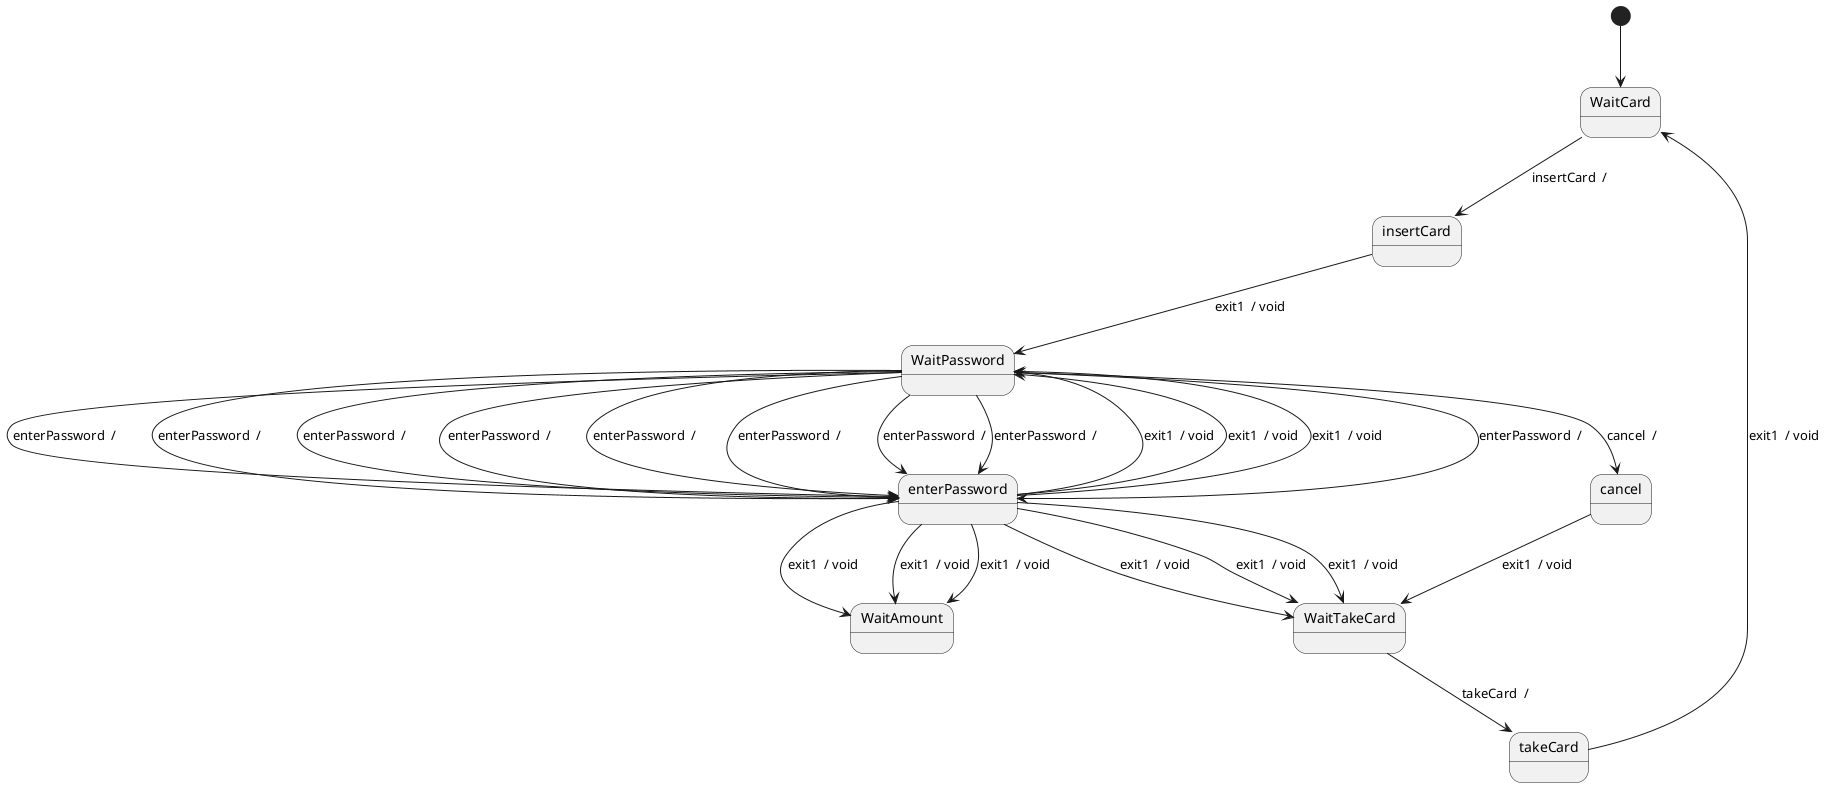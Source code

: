 @startuml
[*] --> WaitCard
state WaitCard
state WaitPassword
state WaitTakeCard
state WaitAmount
state insertCard
state enterPassword
state cancel
state takeCard
WaitCard --> insertCard : insertCard  /  
insertCard --> WaitPassword : exit1  / void 
WaitPassword --> enterPassword : enterPassword  /  
enterPassword --> WaitTakeCard : exit1  / void 
WaitPassword --> enterPassword : enterPassword  /  
enterPassword --> WaitPassword : exit1  / void 
WaitPassword --> enterPassword : enterPassword  /  
enterPassword --> WaitAmount : exit1  / void 
WaitPassword --> enterPassword : enterPassword  /  
enterPassword --> WaitTakeCard : exit1  / void 
WaitPassword --> enterPassword : enterPassword  /  
enterPassword --> WaitPassword : exit1  / void 
WaitPassword --> enterPassword : enterPassword  /  
enterPassword --> WaitAmount : exit1  / void 
WaitPassword --> cancel : cancel  /  
cancel --> WaitTakeCard : exit1  / void 
WaitPassword --> enterPassword : enterPassword  /  
enterPassword --> WaitTakeCard : exit1  / void 
WaitPassword --> enterPassword : enterPassword  /  
enterPassword --> WaitPassword : exit1  / void 
WaitPassword --> enterPassword : enterPassword  /  
enterPassword --> WaitAmount : exit1  / void 
WaitTakeCard --> takeCard : takeCard  /  
takeCard --> WaitCard : exit1  / void 
@enduml
